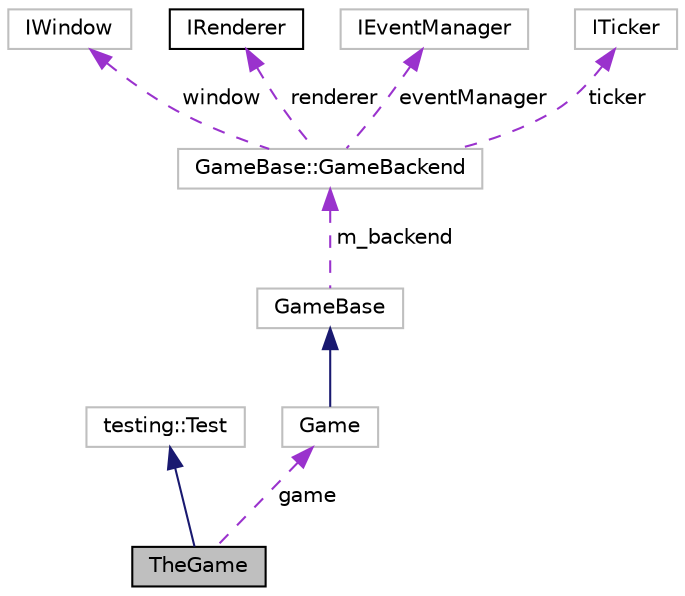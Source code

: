 digraph "TheGame"
{
 // LATEX_PDF_SIZE
  edge [fontname="Helvetica",fontsize="10",labelfontname="Helvetica",labelfontsize="10"];
  node [fontname="Helvetica",fontsize="10",shape=record];
  Node1 [label="TheGame",height=0.2,width=0.4,color="black", fillcolor="grey75", style="filled", fontcolor="black",tooltip=" "];
  Node2 -> Node1 [dir="back",color="midnightblue",fontsize="10",style="solid",fontname="Helvetica"];
  Node2 [label="testing::Test",height=0.2,width=0.4,color="grey75", fillcolor="white", style="filled",tooltip=" "];
  Node3 -> Node1 [dir="back",color="darkorchid3",fontsize="10",style="dashed",label=" game" ,fontname="Helvetica"];
  Node3 [label="Game",height=0.2,width=0.4,color="grey75", fillcolor="white", style="filled",URL="$class_game.html",tooltip=" "];
  Node4 -> Node3 [dir="back",color="midnightblue",fontsize="10",style="solid",fontname="Helvetica"];
  Node4 [label="GameBase",height=0.2,width=0.4,color="grey75", fillcolor="white", style="filled",URL="$class_game_base.html",tooltip=" "];
  Node5 -> Node4 [dir="back",color="darkorchid3",fontsize="10",style="dashed",label=" m_backend" ,fontname="Helvetica"];
  Node5 [label="GameBase::GameBackend",height=0.2,width=0.4,color="grey75", fillcolor="white", style="filled",URL="$struct_game_base_1_1_game_backend.html",tooltip=" "];
  Node6 -> Node5 [dir="back",color="darkorchid3",fontsize="10",style="dashed",label=" window" ,fontname="Helvetica"];
  Node6 [label="IWindow",height=0.2,width=0.4,color="grey75", fillcolor="white", style="filled",URL="$struct_i_window.html",tooltip=" "];
  Node7 -> Node5 [dir="back",color="darkorchid3",fontsize="10",style="dashed",label=" renderer" ,fontname="Helvetica"];
  Node7 [label="IRenderer",height=0.2,width=0.4,color="black", fillcolor="white", style="filled",URL="$struct_i_renderer.html",tooltip="This interface represents a renderer of drawables on the screen."];
  Node8 -> Node5 [dir="back",color="darkorchid3",fontsize="10",style="dashed",label=" eventManager" ,fontname="Helvetica"];
  Node8 [label="IEventManager",height=0.2,width=0.4,color="grey75", fillcolor="white", style="filled",URL="$struct_i_event_manager.html",tooltip=" "];
  Node9 -> Node5 [dir="back",color="darkorchid3",fontsize="10",style="dashed",label=" ticker" ,fontname="Helvetica"];
  Node9 [label="ITicker",height=0.2,width=0.4,color="grey75", fillcolor="white", style="filled",URL="$struct_i_ticker.html",tooltip=" "];
}
